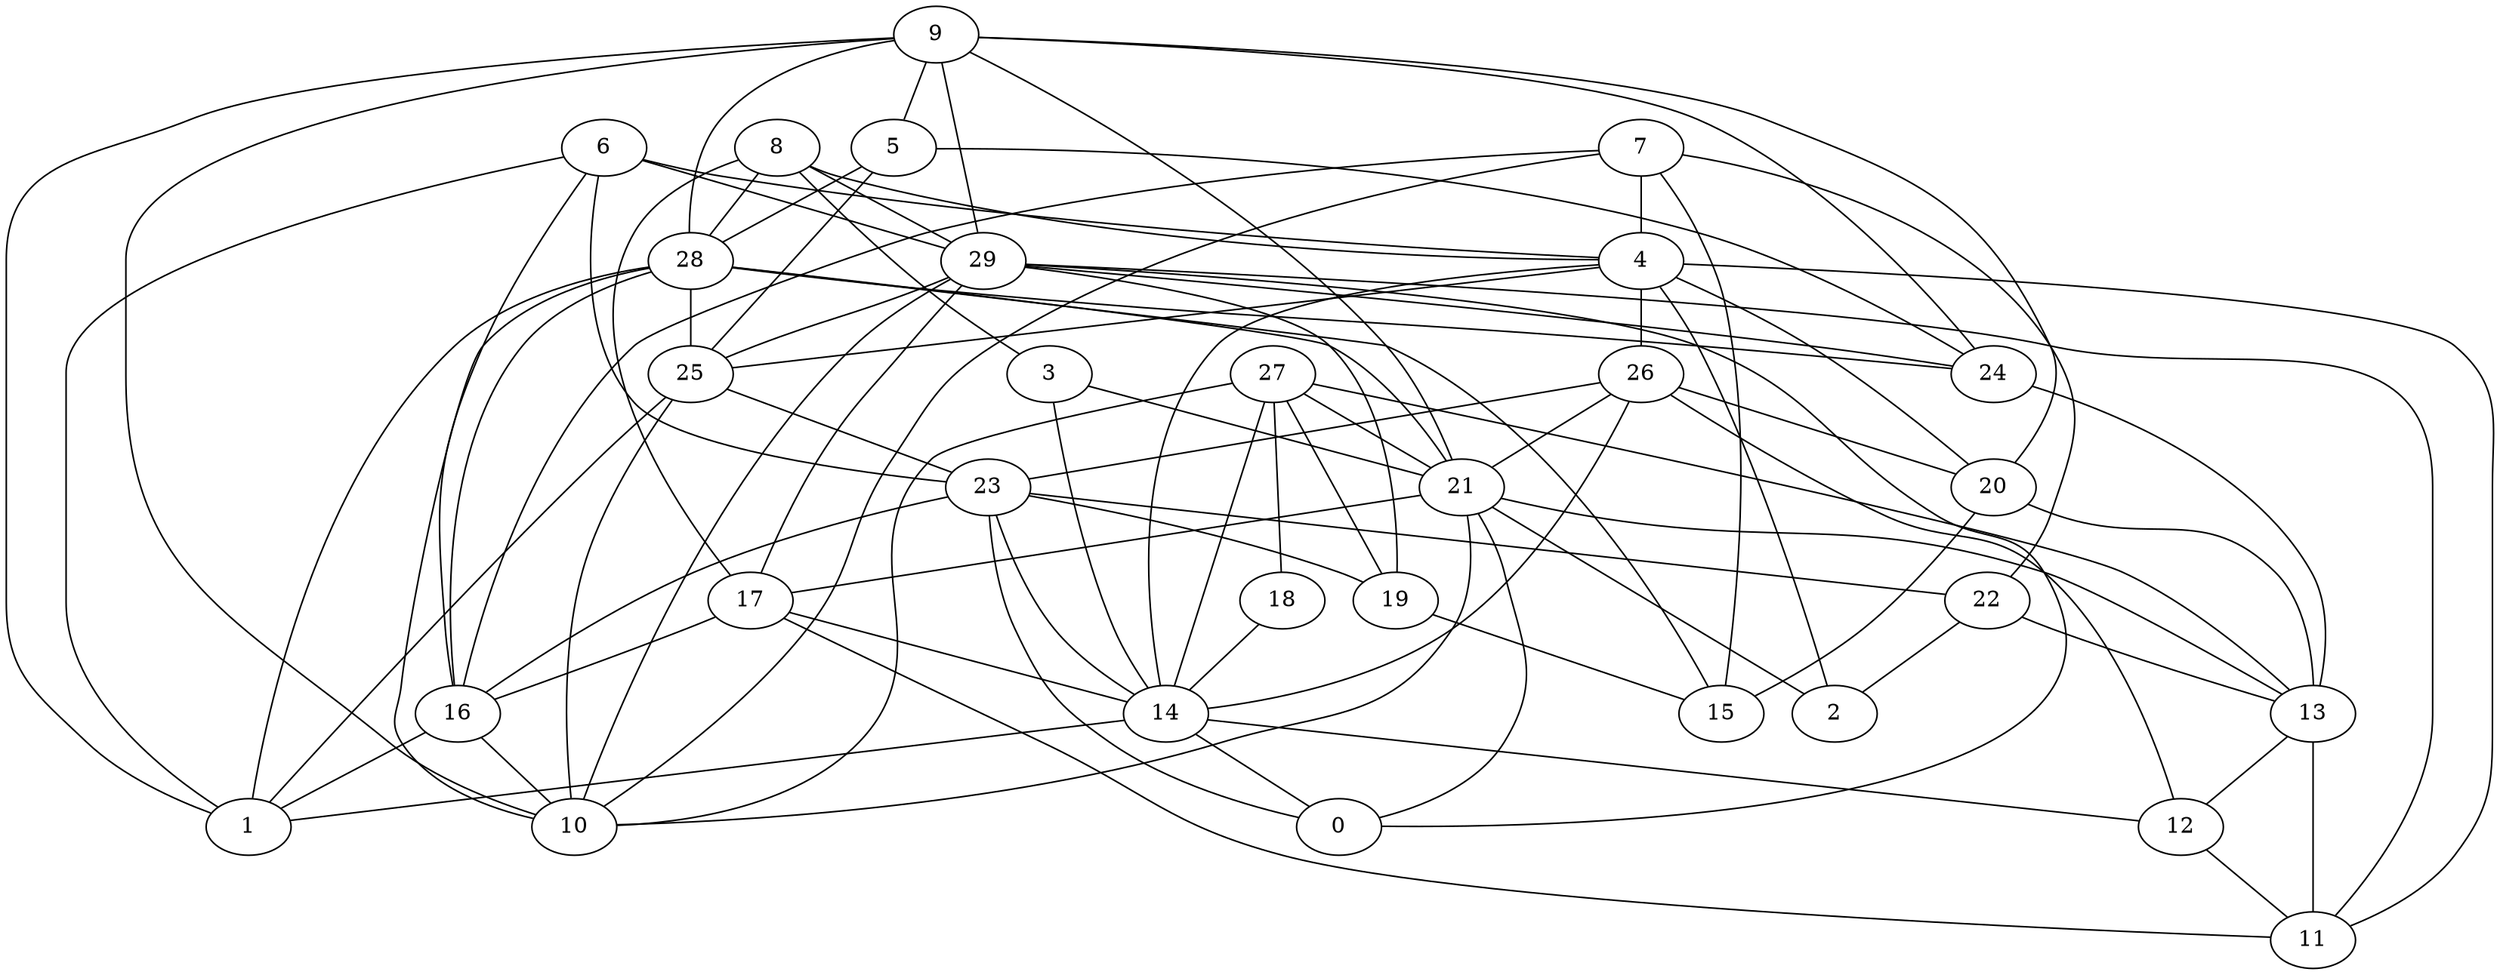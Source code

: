digraph GG_graph {

subgraph G_graph {
edge [color = black]
"5" -> "25" [dir = none]
"5" -> "28" [dir = none]
"29" -> "17" [dir = none]
"29" -> "25" [dir = none]
"29" -> "0" [dir = none]
"29" -> "10" [dir = none]
"29" -> "19" [dir = none]
"29" -> "11" [dir = none]
"29" -> "24" [dir = none]
"22" -> "2" [dir = none]
"9" -> "28" [dir = none]
"9" -> "29" [dir = none]
"9" -> "21" [dir = none]
"4" -> "11" [dir = none]
"4" -> "2" [dir = none]
"4" -> "20" [dir = none]
"4" -> "14" [dir = none]
"18" -> "14" [dir = none]
"14" -> "0" [dir = none]
"14" -> "12" [dir = none]
"14" -> "1" [dir = none]
"26" -> "14" [dir = none]
"26" -> "21" [dir = none]
"26" -> "12" [dir = none]
"23" -> "19" [dir = none]
"23" -> "16" [dir = none]
"23" -> "14" [dir = none]
"23" -> "22" [dir = none]
"21" -> "17" [dir = none]
"21" -> "2" [dir = none]
"21" -> "13" [dir = none]
"20" -> "15" [dir = none]
"20" -> "13" [dir = none]
"24" -> "13" [dir = none]
"17" -> "14" [dir = none]
"28" -> "21" [dir = none]
"28" -> "10" [dir = none]
"28" -> "25" [dir = none]
"28" -> "1" [dir = none]
"6" -> "4" [dir = none]
"6" -> "29" [dir = none]
"6" -> "16" [dir = none]
"6" -> "23" [dir = none]
"3" -> "14" [dir = none]
"8" -> "4" [dir = none]
"8" -> "17" [dir = none]
"8" -> "28" [dir = none]
"8" -> "29" [dir = none]
"8" -> "3" [dir = none]
"27" -> "13" [dir = none]
"27" -> "18" [dir = none]
"27" -> "14" [dir = none]
"27" -> "10" [dir = none]
"7" -> "22" [dir = none]
"7" -> "16" [dir = none]
"7" -> "15" [dir = none]
"25" -> "23" [dir = none]
"25" -> "10" [dir = none]
"27" -> "21" [dir = none]
"19" -> "15" [dir = none]
"28" -> "15" [dir = none]
"22" -> "13" [dir = none]
"5" -> "24" [dir = none]
"17" -> "11" [dir = none]
"13" -> "11" [dir = none]
"4" -> "26" [dir = none]
"21" -> "0" [dir = none]
"7" -> "4" [dir = none]
"9" -> "10" [dir = none]
"25" -> "1" [dir = none]
"28" -> "16" [dir = none]
"9" -> "24" [dir = none]
"7" -> "10" [dir = none]
"21" -> "10" [dir = none]
"9" -> "20" [dir = none]
"27" -> "19" [dir = none]
"9" -> "5" [dir = none]
"6" -> "1" [dir = none]
"16" -> "10" [dir = none]
"12" -> "11" [dir = none]
"16" -> "1" [dir = none]
"26" -> "20" [dir = none]
"3" -> "21" [dir = none]
"9" -> "1" [dir = none]
"28" -> "24" [dir = none]
"26" -> "23" [dir = none]
"13" -> "12" [dir = none]
"4" -> "25" [dir = none]
"23" -> "0" [dir = none]
"17" -> "16" [dir = none]
}

}
